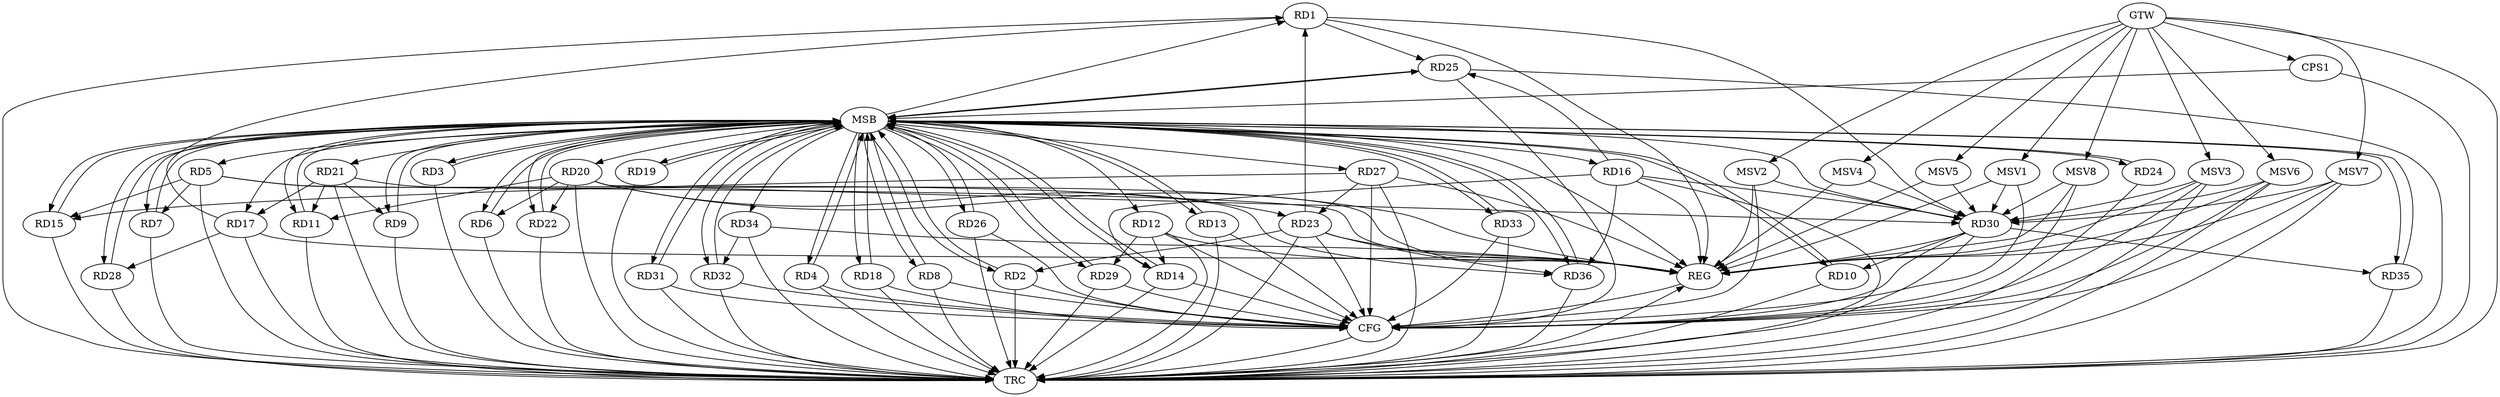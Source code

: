 strict digraph G {
  RD1 [ label="RD1" ];
  RD2 [ label="RD2" ];
  RD3 [ label="RD3" ];
  RD4 [ label="RD4" ];
  RD5 [ label="RD5" ];
  RD6 [ label="RD6" ];
  RD7 [ label="RD7" ];
  RD8 [ label="RD8" ];
  RD9 [ label="RD9" ];
  RD10 [ label="RD10" ];
  RD11 [ label="RD11" ];
  RD12 [ label="RD12" ];
  RD13 [ label="RD13" ];
  RD14 [ label="RD14" ];
  RD15 [ label="RD15" ];
  RD16 [ label="RD16" ];
  RD17 [ label="RD17" ];
  RD18 [ label="RD18" ];
  RD19 [ label="RD19" ];
  RD20 [ label="RD20" ];
  RD21 [ label="RD21" ];
  RD22 [ label="RD22" ];
  RD23 [ label="RD23" ];
  RD24 [ label="RD24" ];
  RD25 [ label="RD25" ];
  RD26 [ label="RD26" ];
  RD27 [ label="RD27" ];
  RD28 [ label="RD28" ];
  RD29 [ label="RD29" ];
  RD30 [ label="RD30" ];
  RD31 [ label="RD31" ];
  RD32 [ label="RD32" ];
  RD33 [ label="RD33" ];
  RD34 [ label="RD34" ];
  RD35 [ label="RD35" ];
  RD36 [ label="RD36" ];
  CPS1 [ label="CPS1" ];
  GTW [ label="GTW" ];
  REG [ label="REG" ];
  MSB [ label="MSB" ];
  CFG [ label="CFG" ];
  TRC [ label="TRC" ];
  MSV1 [ label="MSV1" ];
  MSV2 [ label="MSV2" ];
  MSV3 [ label="MSV3" ];
  MSV4 [ label="MSV4" ];
  MSV5 [ label="MSV5" ];
  MSV6 [ label="MSV6" ];
  MSV7 [ label="MSV7" ];
  MSV8 [ label="MSV8" ];
  RD17 -> RD1;
  RD23 -> RD1;
  RD1 -> RD25;
  RD1 -> RD30;
  RD23 -> RD2;
  RD5 -> RD7;
  RD5 -> RD15;
  RD5 -> RD36;
  RD20 -> RD6;
  RD21 -> RD9;
  RD30 -> RD10;
  RD20 -> RD11;
  RD21 -> RD11;
  RD12 -> RD14;
  RD12 -> RD29;
  RD16 -> RD14;
  RD27 -> RD15;
  RD16 -> RD25;
  RD16 -> RD30;
  RD16 -> RD36;
  RD21 -> RD17;
  RD17 -> RD28;
  RD20 -> RD22;
  RD20 -> RD23;
  RD20 -> RD30;
  RD27 -> RD23;
  RD23 -> RD36;
  RD30 -> RD35;
  RD34 -> RD32;
  GTW -> CPS1;
  RD1 -> REG;
  RD5 -> REG;
  RD12 -> REG;
  RD16 -> REG;
  RD17 -> REG;
  RD20 -> REG;
  RD21 -> REG;
  RD23 -> REG;
  RD27 -> REG;
  RD30 -> REG;
  RD34 -> REG;
  RD2 -> MSB;
  MSB -> RD15;
  MSB -> RD35;
  MSB -> REG;
  RD3 -> MSB;
  MSB -> RD5;
  MSB -> RD22;
  MSB -> RD26;
  MSB -> RD30;
  MSB -> RD34;
  RD4 -> MSB;
  MSB -> RD10;
  MSB -> RD13;
  MSB -> RD16;
  MSB -> RD25;
  RD6 -> MSB;
  MSB -> RD7;
  MSB -> RD17;
  MSB -> RD28;
  RD7 -> MSB;
  MSB -> RD6;
  MSB -> RD12;
  MSB -> RD20;
  MSB -> RD21;
  MSB -> RD31;
  RD8 -> MSB;
  MSB -> RD1;
  MSB -> RD14;
  MSB -> RD27;
  MSB -> RD33;
  RD9 -> MSB;
  MSB -> RD8;
  RD10 -> MSB;
  MSB -> RD3;
  RD11 -> MSB;
  MSB -> RD9;
  RD13 -> MSB;
  MSB -> RD11;
  MSB -> RD24;
  RD14 -> MSB;
  MSB -> RD4;
  RD15 -> MSB;
  MSB -> RD18;
  RD18 -> MSB;
  RD19 -> MSB;
  RD22 -> MSB;
  RD24 -> MSB;
  RD25 -> MSB;
  RD26 -> MSB;
  MSB -> RD2;
  RD28 -> MSB;
  RD29 -> MSB;
  MSB -> RD19;
  RD31 -> MSB;
  MSB -> RD32;
  RD32 -> MSB;
  RD33 -> MSB;
  RD35 -> MSB;
  MSB -> RD36;
  RD36 -> MSB;
  MSB -> RD29;
  CPS1 -> MSB;
  RD18 -> CFG;
  RD31 -> CFG;
  RD33 -> CFG;
  RD8 -> CFG;
  RD30 -> CFG;
  RD25 -> CFG;
  RD4 -> CFG;
  RD32 -> CFG;
  RD27 -> CFG;
  RD12 -> CFG;
  RD2 -> CFG;
  RD29 -> CFG;
  RD26 -> CFG;
  RD13 -> CFG;
  RD14 -> CFG;
  RD23 -> CFG;
  REG -> CFG;
  RD1 -> TRC;
  RD2 -> TRC;
  RD3 -> TRC;
  RD4 -> TRC;
  RD5 -> TRC;
  RD6 -> TRC;
  RD7 -> TRC;
  RD8 -> TRC;
  RD9 -> TRC;
  RD10 -> TRC;
  RD11 -> TRC;
  RD12 -> TRC;
  RD13 -> TRC;
  RD14 -> TRC;
  RD15 -> TRC;
  RD16 -> TRC;
  RD17 -> TRC;
  RD18 -> TRC;
  RD19 -> TRC;
  RD20 -> TRC;
  RD21 -> TRC;
  RD22 -> TRC;
  RD23 -> TRC;
  RD24 -> TRC;
  RD25 -> TRC;
  RD26 -> TRC;
  RD27 -> TRC;
  RD28 -> TRC;
  RD29 -> TRC;
  RD30 -> TRC;
  RD31 -> TRC;
  RD32 -> TRC;
  RD33 -> TRC;
  RD34 -> TRC;
  RD35 -> TRC;
  RD36 -> TRC;
  CPS1 -> TRC;
  GTW -> TRC;
  CFG -> TRC;
  TRC -> REG;
  MSV1 -> RD30;
  GTW -> MSV1;
  MSV1 -> REG;
  MSV1 -> CFG;
  MSV2 -> RD30;
  GTW -> MSV2;
  MSV2 -> REG;
  MSV2 -> CFG;
  MSV3 -> RD30;
  GTW -> MSV3;
  MSV3 -> REG;
  MSV3 -> TRC;
  MSV3 -> CFG;
  MSV4 -> RD30;
  MSV5 -> RD30;
  GTW -> MSV4;
  MSV4 -> REG;
  GTW -> MSV5;
  MSV5 -> REG;
  MSV6 -> RD30;
  GTW -> MSV6;
  MSV6 -> REG;
  MSV6 -> TRC;
  MSV6 -> CFG;
  MSV7 -> RD30;
  GTW -> MSV7;
  MSV7 -> REG;
  MSV7 -> TRC;
  MSV7 -> CFG;
  MSV8 -> RD30;
  GTW -> MSV8;
  MSV8 -> REG;
  MSV8 -> CFG;
}
